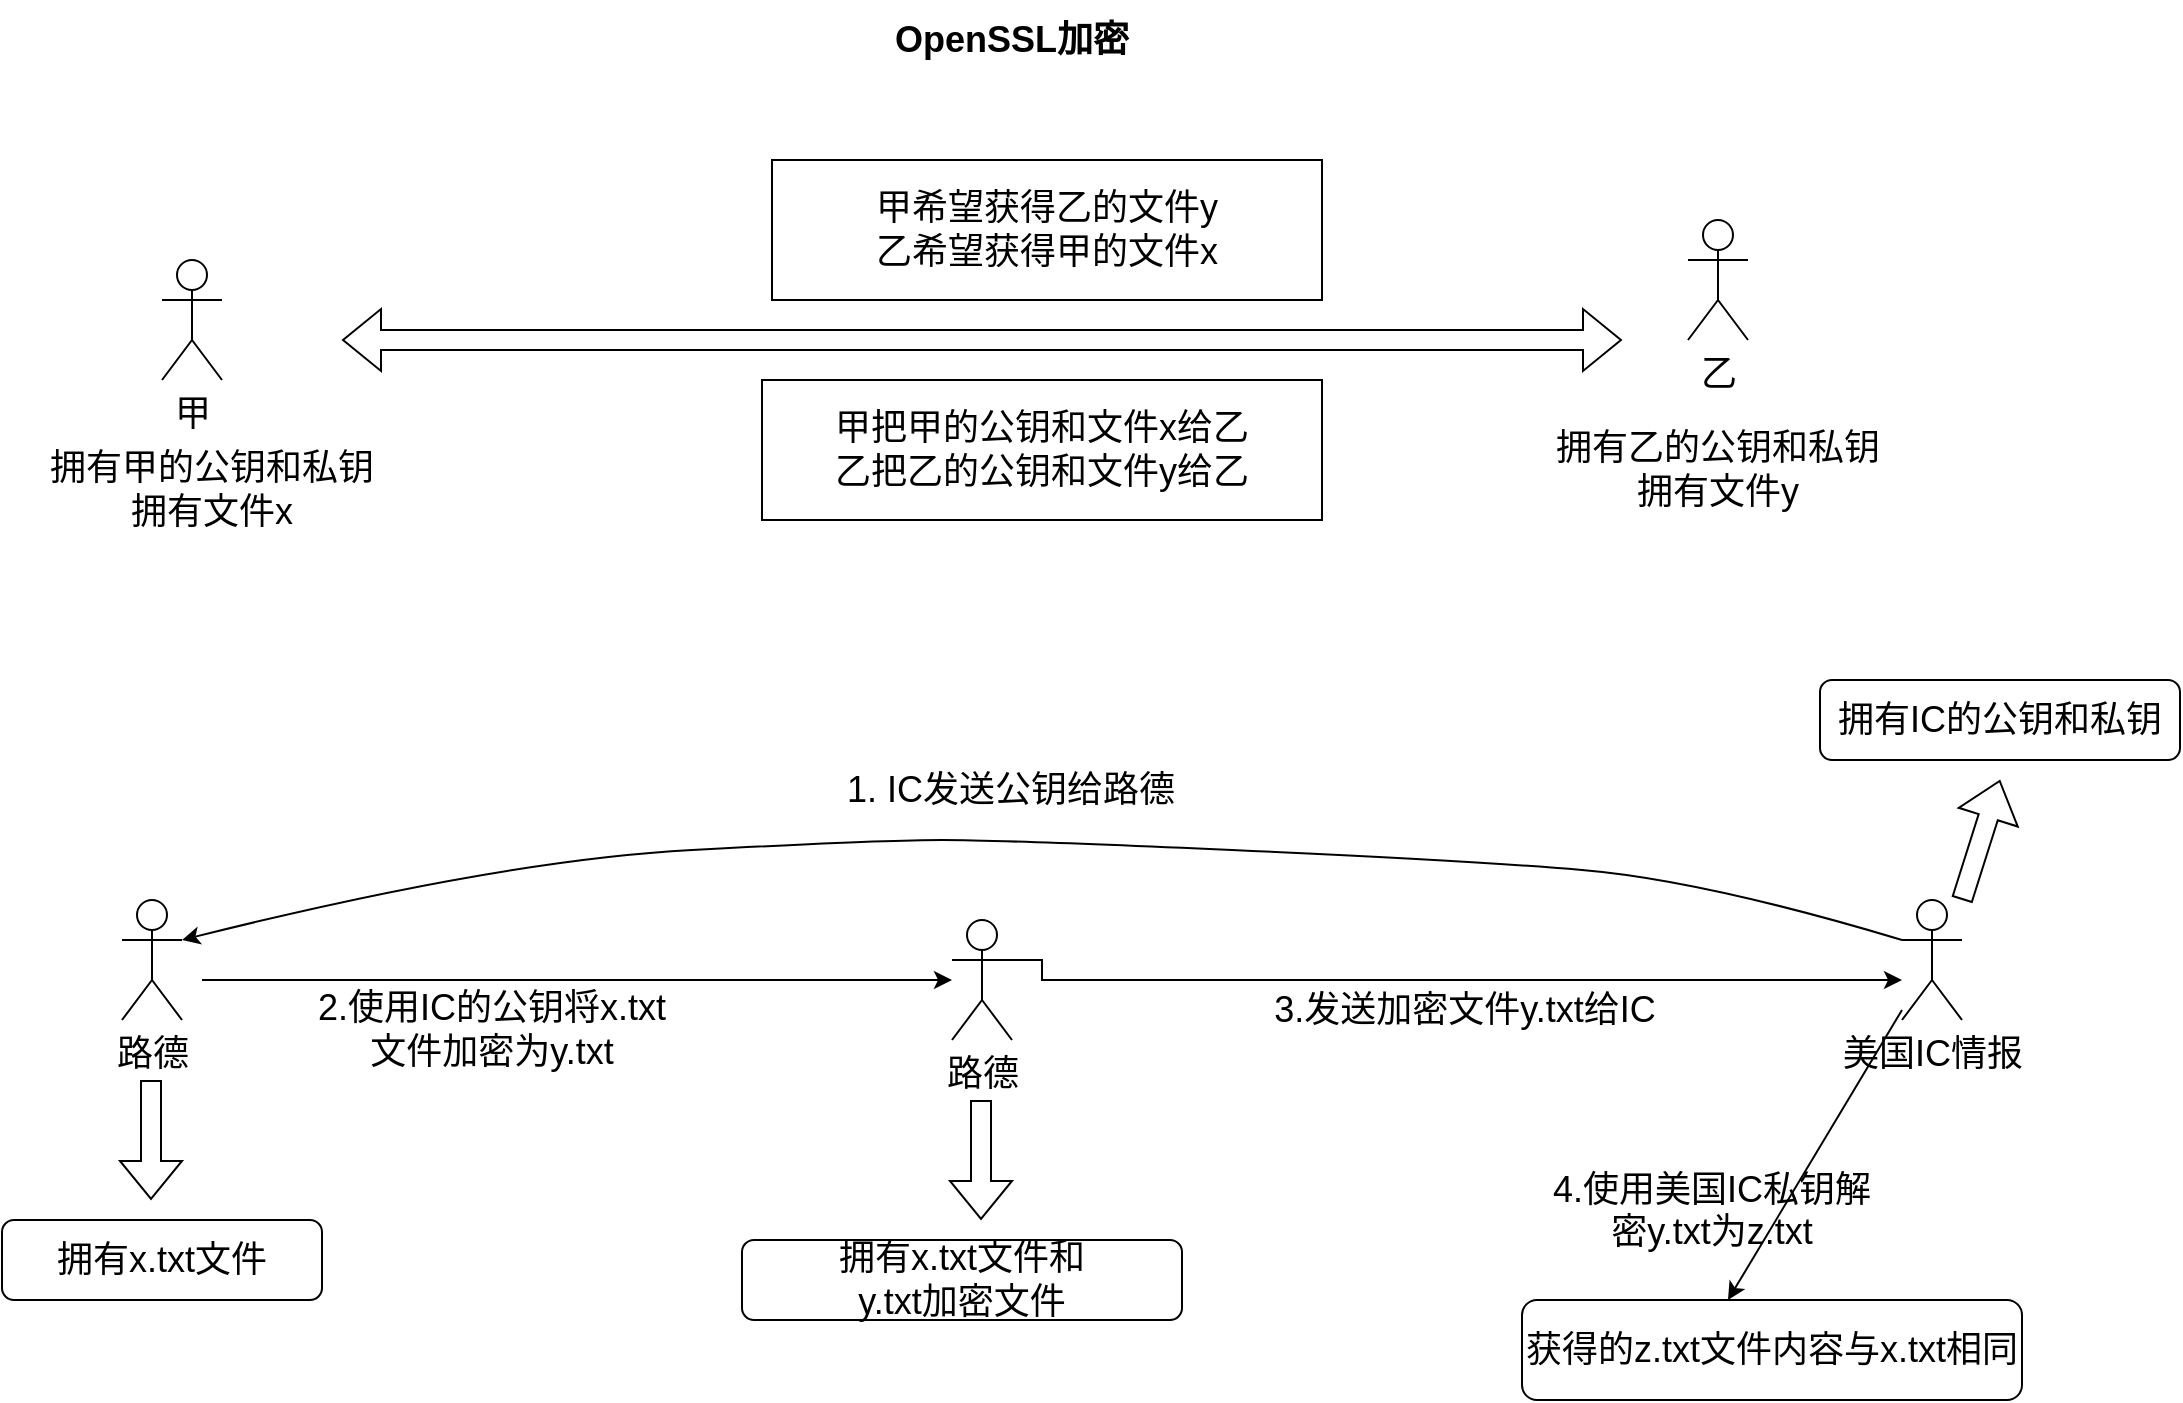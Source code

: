<mxfile version="18.2.0" type="github">
  <diagram id="6OKqu3US4WO4cyppKAq1" name="Page-1">
    <mxGraphModel dx="1422" dy="780" grid="1" gridSize="10" guides="1" tooltips="1" connect="1" arrows="1" fold="1" page="1" pageScale="1" pageWidth="1169" pageHeight="827" math="0" shadow="0">
      <root>
        <mxCell id="0" />
        <mxCell id="1" parent="0" />
        <mxCell id="4vdQmlZDYrNS1Ke6tXvE-1" value="&lt;font style=&quot;font-size: 18px;&quot;&gt;&lt;b&gt;OpenSSL加密&lt;/b&gt;&lt;/font&gt;" style="text;html=1;strokeColor=none;fillColor=none;align=center;verticalAlign=middle;whiteSpace=wrap;rounded=0;flipV=1;flipH=1;" vertex="1" parent="1">
          <mxGeometry x="506" y="110" width="158" height="40" as="geometry" />
        </mxCell>
        <mxCell id="4vdQmlZDYrNS1Ke6tXvE-2" value="路德" style="shape=umlActor;verticalLabelPosition=bottom;verticalAlign=top;html=1;outlineConnect=0;fontSize=18;" vertex="1" parent="1">
          <mxGeometry x="140" y="560" width="30" height="60" as="geometry" />
        </mxCell>
        <mxCell id="4vdQmlZDYrNS1Ke6tXvE-4" value="&lt;div&gt;美国IC情报&lt;/div&gt;" style="shape=umlActor;verticalLabelPosition=bottom;verticalAlign=top;html=1;outlineConnect=0;fontSize=18;" vertex="1" parent="1">
          <mxGeometry x="1030" y="560" width="30" height="60" as="geometry" />
        </mxCell>
        <mxCell id="4vdQmlZDYrNS1Ke6tXvE-6" value="1. IC发送公钥给路德" style="text;html=1;strokeColor=none;fillColor=none;align=center;verticalAlign=middle;whiteSpace=wrap;rounded=0;fontSize=18;" vertex="1" parent="1">
          <mxGeometry x="462" y="490" width="245" height="30" as="geometry" />
        </mxCell>
        <mxCell id="4vdQmlZDYrNS1Ke6tXvE-15" value="" style="curved=1;endArrow=classic;html=1;rounded=0;fontSize=18;exitX=0;exitY=0.333;exitDx=0;exitDy=0;exitPerimeter=0;entryX=1;entryY=0.333;entryDx=0;entryDy=0;entryPerimeter=0;" edge="1" parent="1" source="4vdQmlZDYrNS1Ke6tXvE-4" target="4vdQmlZDYrNS1Ke6tXvE-2">
          <mxGeometry width="50" height="50" relative="1" as="geometry">
            <mxPoint x="520" y="580" as="sourcePoint" />
            <mxPoint x="570" y="530" as="targetPoint" />
            <Array as="points">
              <mxPoint x="930" y="550" />
              <mxPoint x="810" y="540" />
              <mxPoint x="580" y="530" />
              <mxPoint x="520" y="530" />
              <mxPoint x="330" y="540" />
            </Array>
          </mxGeometry>
        </mxCell>
        <mxCell id="4vdQmlZDYrNS1Ke6tXvE-16" value="&lt;div&gt;2.使用IC的公钥将x.txt文件加密为y.txt&lt;/div&gt;" style="text;html=1;strokeColor=none;fillColor=none;align=center;verticalAlign=middle;whiteSpace=wrap;rounded=0;fontSize=18;" vertex="1" parent="1">
          <mxGeometry x="230" y="610" width="190" height="30" as="geometry" />
        </mxCell>
        <mxCell id="4vdQmlZDYrNS1Ke6tXvE-18" value="" style="shape=flexArrow;endArrow=classic;html=1;rounded=0;fontSize=18;" edge="1" parent="1">
          <mxGeometry width="50" height="50" relative="1" as="geometry">
            <mxPoint x="154.5" y="650" as="sourcePoint" />
            <mxPoint x="154.5" y="710" as="targetPoint" />
          </mxGeometry>
        </mxCell>
        <mxCell id="4vdQmlZDYrNS1Ke6tXvE-26" value="拥有x.txt文件" style="rounded=1;whiteSpace=wrap;html=1;fontSize=18;" vertex="1" parent="1">
          <mxGeometry x="80" y="720" width="160" height="40" as="geometry" />
        </mxCell>
        <mxCell id="4vdQmlZDYrNS1Ke6tXvE-27" value="" style="endArrow=classic;html=1;rounded=0;fontSize=18;" edge="1" parent="1" target="4vdQmlZDYrNS1Ke6tXvE-32">
          <mxGeometry width="50" height="50" relative="1" as="geometry">
            <mxPoint x="180" y="600" as="sourcePoint" />
            <mxPoint x="480" y="600" as="targetPoint" />
          </mxGeometry>
        </mxCell>
        <mxCell id="4vdQmlZDYrNS1Ke6tXvE-35" style="edgeStyle=elbowEdgeStyle;rounded=0;orthogonalLoop=1;jettySize=auto;html=1;exitX=1;exitY=0.333;exitDx=0;exitDy=0;exitPerimeter=0;fontSize=18;" edge="1" parent="1" source="4vdQmlZDYrNS1Ke6tXvE-32" target="4vdQmlZDYrNS1Ke6tXvE-4">
          <mxGeometry relative="1" as="geometry">
            <Array as="points">
              <mxPoint x="600" y="600" />
              <mxPoint x="640" y="600" />
            </Array>
          </mxGeometry>
        </mxCell>
        <mxCell id="4vdQmlZDYrNS1Ke6tXvE-32" value="路德" style="shape=umlActor;verticalLabelPosition=bottom;verticalAlign=top;html=1;outlineConnect=0;fontSize=18;" vertex="1" parent="1">
          <mxGeometry x="555" y="570" width="30" height="60" as="geometry" />
        </mxCell>
        <mxCell id="4vdQmlZDYrNS1Ke6tXvE-33" value="" style="shape=flexArrow;endArrow=classic;html=1;rounded=0;fontSize=18;" edge="1" parent="1">
          <mxGeometry width="50" height="50" relative="1" as="geometry">
            <mxPoint x="569.5" y="660" as="sourcePoint" />
            <mxPoint x="569.5" y="720" as="targetPoint" />
          </mxGeometry>
        </mxCell>
        <mxCell id="4vdQmlZDYrNS1Ke6tXvE-34" value="&lt;div&gt;拥有x.txt文件和&lt;/div&gt;&lt;div&gt;y.txt加密文件&lt;br&gt;&lt;/div&gt;" style="rounded=1;whiteSpace=wrap;html=1;fontSize=18;" vertex="1" parent="1">
          <mxGeometry x="450" y="730" width="220" height="40" as="geometry" />
        </mxCell>
        <mxCell id="4vdQmlZDYrNS1Ke6tXvE-36" value="3.发送加密文件y.txt给IC" style="text;html=1;strokeColor=none;fillColor=none;align=center;verticalAlign=middle;whiteSpace=wrap;rounded=0;fontSize=18;" vertex="1" parent="1">
          <mxGeometry x="700" y="600" width="223" height="30" as="geometry" />
        </mxCell>
        <mxCell id="4vdQmlZDYrNS1Ke6tXvE-37" value="拥有IC的公钥和私钥" style="rounded=1;whiteSpace=wrap;html=1;fontSize=18;" vertex="1" parent="1">
          <mxGeometry x="989" y="450" width="180" height="40" as="geometry" />
        </mxCell>
        <mxCell id="4vdQmlZDYrNS1Ke6tXvE-39" value="" style="shape=flexArrow;endArrow=classic;html=1;rounded=0;fontSize=18;" edge="1" parent="1">
          <mxGeometry width="50" height="50" relative="1" as="geometry">
            <mxPoint x="1060" y="560" as="sourcePoint" />
            <mxPoint x="1079" y="500" as="targetPoint" />
          </mxGeometry>
        </mxCell>
        <mxCell id="4vdQmlZDYrNS1Ke6tXvE-40" value="获得的z.txt文件内容与x.txt相同" style="rounded=1;whiteSpace=wrap;html=1;fontSize=18;" vertex="1" parent="1">
          <mxGeometry x="840" y="760" width="250" height="50" as="geometry" />
        </mxCell>
        <mxCell id="4vdQmlZDYrNS1Ke6tXvE-41" value="&lt;br&gt;4.使用美国IC私钥解密y.txt为z.txt&lt;br&gt;" style="text;html=1;strokeColor=none;fillColor=none;align=center;verticalAlign=middle;whiteSpace=wrap;rounded=0;fontSize=18;" vertex="1" parent="1">
          <mxGeometry x="850" y="690" width="170" height="30" as="geometry" />
        </mxCell>
        <mxCell id="4vdQmlZDYrNS1Ke6tXvE-43" value="" style="endArrow=classic;html=1;rounded=0;fontSize=18;entryX=0.412;entryY=0;entryDx=0;entryDy=0;entryPerimeter=0;" edge="1" parent="1" source="4vdQmlZDYrNS1Ke6tXvE-4" target="4vdQmlZDYrNS1Ke6tXvE-40">
          <mxGeometry width="50" height="50" relative="1" as="geometry">
            <mxPoint x="1050" y="710" as="sourcePoint" />
            <mxPoint x="1100" y="660" as="targetPoint" />
          </mxGeometry>
        </mxCell>
        <mxCell id="4vdQmlZDYrNS1Ke6tXvE-45" value="甲" style="shape=umlActor;verticalLabelPosition=bottom;verticalAlign=top;html=1;outlineConnect=0;fontSize=18;" vertex="1" parent="1">
          <mxGeometry x="160" y="240" width="30" height="60" as="geometry" />
        </mxCell>
        <mxCell id="4vdQmlZDYrNS1Ke6tXvE-46" value="乙" style="shape=umlActor;verticalLabelPosition=bottom;verticalAlign=top;html=1;outlineConnect=0;fontSize=18;" vertex="1" parent="1">
          <mxGeometry x="923" y="220" width="30" height="60" as="geometry" />
        </mxCell>
        <mxCell id="4vdQmlZDYrNS1Ke6tXvE-47" style="edgeStyle=elbowEdgeStyle;rounded=0;orthogonalLoop=1;jettySize=auto;html=1;exitX=0.5;exitY=0.5;exitDx=0;exitDy=0;exitPerimeter=0;fontSize=18;" edge="1" parent="1" source="4vdQmlZDYrNS1Ke6tXvE-46" target="4vdQmlZDYrNS1Ke6tXvE-46">
          <mxGeometry relative="1" as="geometry" />
        </mxCell>
        <mxCell id="4vdQmlZDYrNS1Ke6tXvE-48" value="&lt;div&gt;拥有甲的公钥和私钥&lt;/div&gt;&lt;div&gt;拥有文件x&lt;br&gt;&lt;/div&gt;" style="text;html=1;strokeColor=none;fillColor=none;align=center;verticalAlign=middle;whiteSpace=wrap;rounded=0;fontSize=18;" vertex="1" parent="1">
          <mxGeometry x="90" y="340" width="190" height="30" as="geometry" />
        </mxCell>
        <mxCell id="4vdQmlZDYrNS1Ke6tXvE-49" value="&lt;div&gt;拥有乙的公钥和私钥&lt;/div&gt;&lt;div&gt;拥有文件y&lt;/div&gt;" style="text;html=1;strokeColor=none;fillColor=none;align=center;verticalAlign=middle;whiteSpace=wrap;rounded=0;fontSize=18;" vertex="1" parent="1">
          <mxGeometry x="843" y="330" width="190" height="30" as="geometry" />
        </mxCell>
        <mxCell id="4vdQmlZDYrNS1Ke6tXvE-51" style="edgeStyle=elbowEdgeStyle;rounded=0;orthogonalLoop=1;jettySize=auto;html=1;exitX=0.5;exitY=0.5;exitDx=0;exitDy=0;exitPerimeter=0;fontSize=18;" edge="1" parent="1" source="4vdQmlZDYrNS1Ke6tXvE-46" target="4vdQmlZDYrNS1Ke6tXvE-46">
          <mxGeometry relative="1" as="geometry" />
        </mxCell>
        <mxCell id="4vdQmlZDYrNS1Ke6tXvE-52" style="edgeStyle=elbowEdgeStyle;rounded=0;orthogonalLoop=1;jettySize=auto;html=1;exitX=0.5;exitY=0.5;exitDx=0;exitDy=0;exitPerimeter=0;fontSize=18;" edge="1" parent="1" source="4vdQmlZDYrNS1Ke6tXvE-46" target="4vdQmlZDYrNS1Ke6tXvE-46">
          <mxGeometry relative="1" as="geometry" />
        </mxCell>
        <mxCell id="4vdQmlZDYrNS1Ke6tXvE-56" value="" style="shape=flexArrow;endArrow=classic;startArrow=classic;html=1;rounded=0;fontSize=18;" edge="1" parent="1">
          <mxGeometry width="100" height="100" relative="1" as="geometry">
            <mxPoint x="250" y="280" as="sourcePoint" />
            <mxPoint x="890" y="280" as="targetPoint" />
          </mxGeometry>
        </mxCell>
        <mxCell id="4vdQmlZDYrNS1Ke6tXvE-58" value="&lt;div&gt;甲希望获得乙的文件y&lt;/div&gt;&lt;div&gt;&lt;div&gt;乙希望获得甲的文件x&lt;/div&gt;&lt;/div&gt;" style="rounded=0;whiteSpace=wrap;html=1;fontSize=18;" vertex="1" parent="1">
          <mxGeometry x="465" y="190" width="275" height="70" as="geometry" />
        </mxCell>
        <mxCell id="4vdQmlZDYrNS1Ke6tXvE-59" value="&lt;div&gt;甲把甲的公钥和文件x给乙&lt;/div&gt;&lt;div&gt;乙把乙的公钥和文件y给乙&lt;/div&gt;" style="rounded=0;whiteSpace=wrap;html=1;fontSize=18;" vertex="1" parent="1">
          <mxGeometry x="460" y="300" width="280" height="70" as="geometry" />
        </mxCell>
      </root>
    </mxGraphModel>
  </diagram>
</mxfile>
